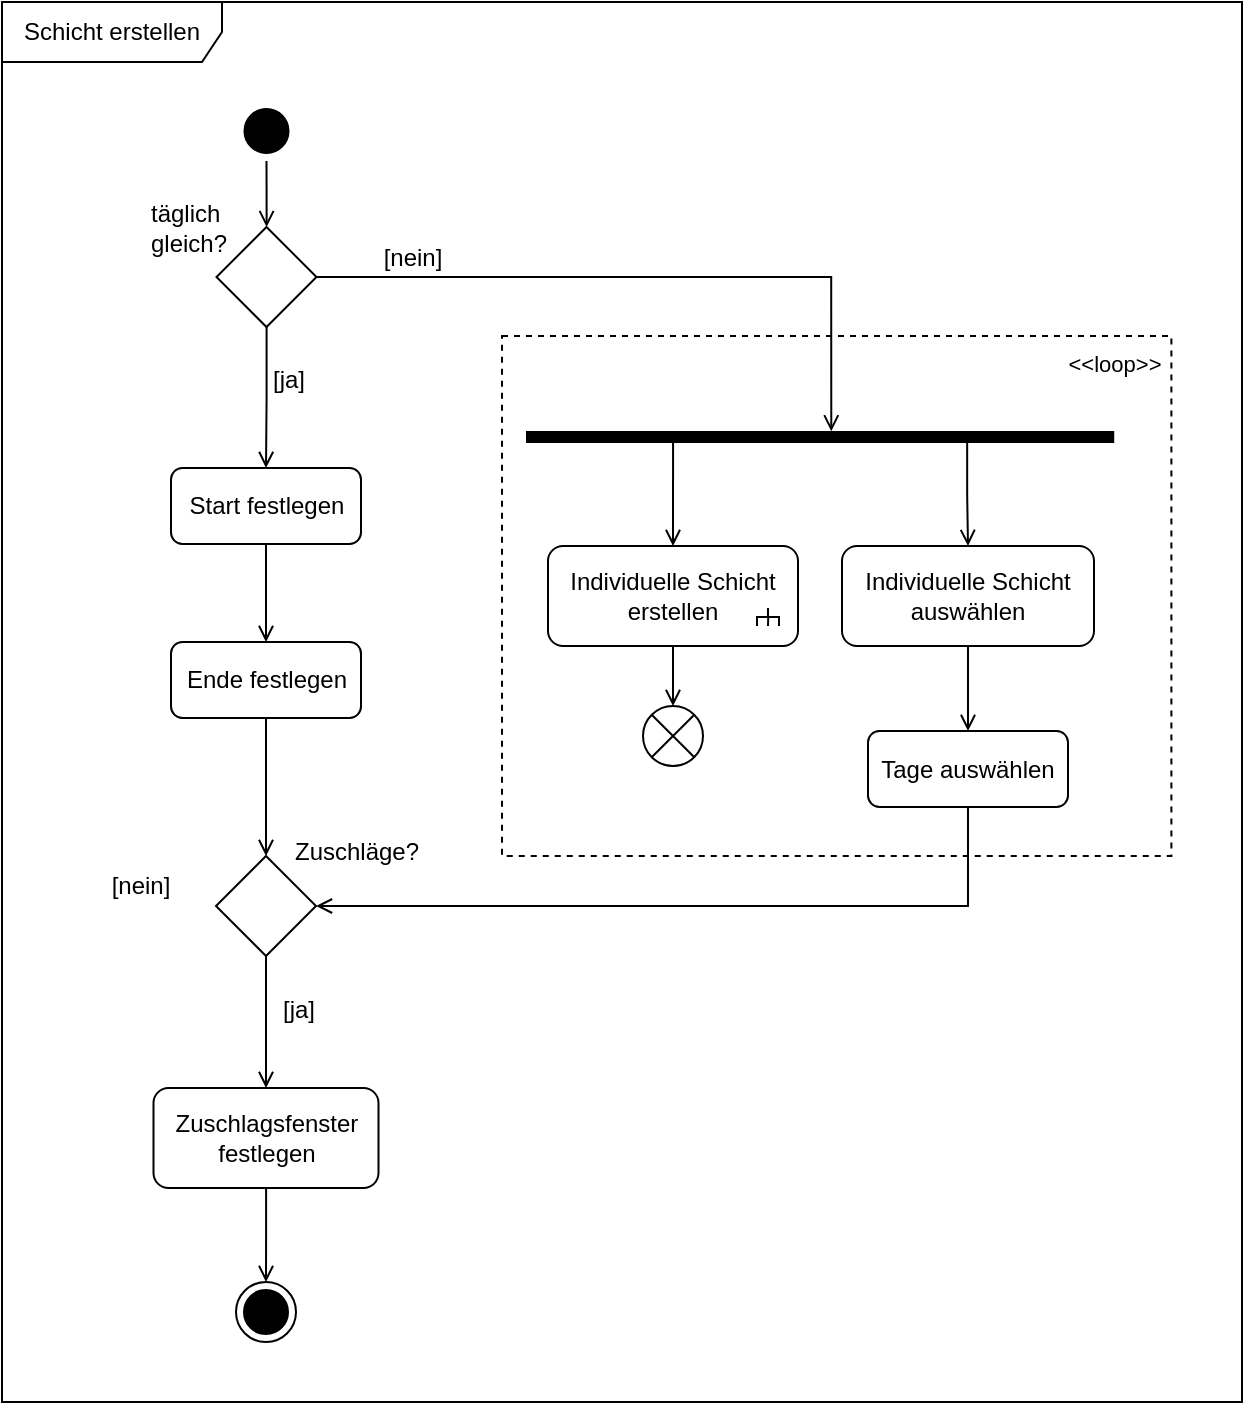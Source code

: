 <mxfile version="24.4.4" type="github">
  <diagram name="Seite-1" id="ijxSJY4iW0NVXkuyTtQ2">
    <mxGraphModel dx="1436" dy="727" grid="1" gridSize="10" guides="1" tooltips="1" connect="1" arrows="1" fold="1" page="1" pageScale="1" pageWidth="840" pageHeight="1000" math="0" shadow="0">
      <root>
        <mxCell id="0" />
        <mxCell id="1" parent="0" />
        <mxCell id="voA5N1quLIx8qBJNOCc8-8" value="" style="fontStyle=0;dashed=1;html=1;whiteSpace=wrap;fontFamily=Helvetica;fontSize=11;fontColor=default;labelBackgroundColor=none;textOpacity=0;fillColor=none;" parent="1" vertex="1">
          <mxGeometry x="420" y="207" width="334.69" height="260" as="geometry" />
        </mxCell>
        <mxCell id="tlcZT1eQ2LUNHYH_i1Qd-1" value="Schicht erstellen" style="shape=umlFrame;whiteSpace=wrap;html=1;pointerEvents=0;width=110;height=30;" parent="1" vertex="1">
          <mxGeometry x="170" y="40" width="620" height="700" as="geometry" />
        </mxCell>
        <mxCell id="tlcZT1eQ2LUNHYH_i1Qd-50" style="edgeStyle=orthogonalEdgeStyle;rounded=0;orthogonalLoop=1;jettySize=auto;html=1;endArrow=open;endFill=0;" parent="1" source="tlcZT1eQ2LUNHYH_i1Qd-2" target="tlcZT1eQ2LUNHYH_i1Qd-7" edge="1">
          <mxGeometry relative="1" as="geometry" />
        </mxCell>
        <mxCell id="tlcZT1eQ2LUNHYH_i1Qd-2" value="" style="ellipse;html=1;shape=startState;fillColor=#000000;strokeColor=#000000;" parent="1" vertex="1">
          <mxGeometry x="287.25" y="89.5" width="30" height="30" as="geometry" />
        </mxCell>
        <mxCell id="tlcZT1eQ2LUNHYH_i1Qd-16" style="edgeStyle=orthogonalEdgeStyle;rounded=0;orthogonalLoop=1;jettySize=auto;html=1;entryX=0.5;entryY=0;entryDx=0;entryDy=0;endArrow=open;endFill=0;" parent="1" source="tlcZT1eQ2LUNHYH_i1Qd-6" target="tlcZT1eQ2LUNHYH_i1Qd-11" edge="1">
          <mxGeometry relative="1" as="geometry" />
        </mxCell>
        <mxCell id="tlcZT1eQ2LUNHYH_i1Qd-6" value="Start festlegen" style="rounded=1;whiteSpace=wrap;html=1;" parent="1" vertex="1">
          <mxGeometry x="254.5" y="273" width="95" height="38" as="geometry" />
        </mxCell>
        <mxCell id="tlcZT1eQ2LUNHYH_i1Qd-8" style="edgeStyle=orthogonalEdgeStyle;rounded=0;orthogonalLoop=1;jettySize=auto;html=1;entryX=0.5;entryY=0;entryDx=0;entryDy=0;endArrow=open;endFill=0;" parent="1" source="tlcZT1eQ2LUNHYH_i1Qd-7" target="tlcZT1eQ2LUNHYH_i1Qd-6" edge="1">
          <mxGeometry relative="1" as="geometry" />
        </mxCell>
        <mxCell id="tlcZT1eQ2LUNHYH_i1Qd-22" style="edgeStyle=orthogonalEdgeStyle;rounded=0;orthogonalLoop=1;jettySize=auto;html=1;entryX=0.519;entryY=0.217;entryDx=0;entryDy=0;endArrow=open;endFill=0;entryPerimeter=0;" parent="1" source="tlcZT1eQ2LUNHYH_i1Qd-7" target="voA5N1quLIx8qBJNOCc8-2" edge="1">
          <mxGeometry relative="1" as="geometry">
            <mxPoint x="540" y="210.5" as="targetPoint" />
          </mxGeometry>
        </mxCell>
        <mxCell id="tlcZT1eQ2LUNHYH_i1Qd-7" value="" style="rhombus;whiteSpace=wrap;html=1;" parent="1" vertex="1">
          <mxGeometry x="277.25" y="152.5" width="50" height="50" as="geometry" />
        </mxCell>
        <mxCell id="tlcZT1eQ2LUNHYH_i1Qd-10" value="täglich&amp;nbsp;&lt;div&gt;gleich?&lt;/div&gt;" style="text;html=1;align=center;verticalAlign=middle;resizable=0;points=[];autosize=1;strokeColor=none;fillColor=none;" parent="1" vertex="1">
          <mxGeometry x="233" y="132.5" width="60" height="40" as="geometry" />
        </mxCell>
        <mxCell id="aRmx6RTmCWR96EIn4hH9-3" style="edgeStyle=orthogonalEdgeStyle;rounded=0;orthogonalLoop=1;jettySize=auto;html=1;endArrow=open;endFill=0;" parent="1" source="tlcZT1eQ2LUNHYH_i1Qd-11" target="tlcZT1eQ2LUNHYH_i1Qd-13" edge="1">
          <mxGeometry relative="1" as="geometry" />
        </mxCell>
        <mxCell id="tlcZT1eQ2LUNHYH_i1Qd-11" value="Ende festlegen" style="rounded=1;whiteSpace=wrap;html=1;" parent="1" vertex="1">
          <mxGeometry x="254.5" y="360" width="95" height="38" as="geometry" />
        </mxCell>
        <mxCell id="voA5N1quLIx8qBJNOCc8-9" style="edgeStyle=orthogonalEdgeStyle;rounded=0;orthogonalLoop=1;jettySize=auto;html=1;entryX=0.5;entryY=0;entryDx=0;entryDy=0;strokeColor=default;align=center;verticalAlign=middle;fontFamily=Helvetica;fontSize=11;fontColor=default;labelBackgroundColor=default;endArrow=open;endFill=0;" parent="1" source="tlcZT1eQ2LUNHYH_i1Qd-12" target="tlcZT1eQ2LUNHYH_i1Qd-32" edge="1">
          <mxGeometry relative="1" as="geometry" />
        </mxCell>
        <mxCell id="tlcZT1eQ2LUNHYH_i1Qd-12" value="Zuschlagsf&lt;span style=&quot;background-color: initial;&quot;&gt;enster festlegen&lt;/span&gt;" style="rounded=1;whiteSpace=wrap;html=1;" parent="1" vertex="1">
          <mxGeometry x="245.75" y="583" width="112.5" height="50" as="geometry" />
        </mxCell>
        <mxCell id="tlcZT1eQ2LUNHYH_i1Qd-15" style="edgeStyle=orthogonalEdgeStyle;rounded=0;orthogonalLoop=1;jettySize=auto;html=1;entryX=0.5;entryY=0;entryDx=0;entryDy=0;endArrow=open;endFill=0;exitX=0.5;exitY=1;exitDx=0;exitDy=0;" parent="1" source="tlcZT1eQ2LUNHYH_i1Qd-13" target="tlcZT1eQ2LUNHYH_i1Qd-12" edge="1">
          <mxGeometry relative="1" as="geometry" />
        </mxCell>
        <mxCell id="tlcZT1eQ2LUNHYH_i1Qd-13" value="" style="rhombus;whiteSpace=wrap;html=1;" parent="1" vertex="1">
          <mxGeometry x="277" y="467" width="50" height="50" as="geometry" />
        </mxCell>
        <mxCell id="voA5N1quLIx8qBJNOCc8-7" style="edgeStyle=orthogonalEdgeStyle;rounded=0;orthogonalLoop=1;jettySize=auto;html=1;exitX=0.5;exitY=1;exitDx=0;exitDy=0;entryX=0.5;entryY=0;entryDx=0;entryDy=0;strokeColor=default;align=center;verticalAlign=middle;fontFamily=Helvetica;fontSize=11;fontColor=default;labelBackgroundColor=default;endArrow=open;endFill=0;" parent="1" source="tlcZT1eQ2LUNHYH_i1Qd-21" target="voA5N1quLIx8qBJNOCc8-6" edge="1">
          <mxGeometry relative="1" as="geometry" />
        </mxCell>
        <mxCell id="tlcZT1eQ2LUNHYH_i1Qd-21" value="Individuelle Schicht erstellen" style="rounded=1;whiteSpace=wrap;html=1;" parent="1" vertex="1">
          <mxGeometry x="443" y="312" width="125" height="50" as="geometry" />
        </mxCell>
        <mxCell id="tlcZT1eQ2LUNHYH_i1Qd-23" value="Zuschläge?" style="text;html=1;align=center;verticalAlign=middle;resizable=0;points=[];autosize=1;strokeColor=none;fillColor=none;" parent="1" vertex="1">
          <mxGeometry x="302" y="450" width="90" height="30" as="geometry" />
        </mxCell>
        <mxCell id="tlcZT1eQ2LUNHYH_i1Qd-29" value="[nein]" style="text;html=1;align=center;verticalAlign=middle;resizable=0;points=[];autosize=1;strokeColor=none;fillColor=none;" parent="1" vertex="1">
          <mxGeometry x="349.5" y="152.5" width="50" height="30" as="geometry" />
        </mxCell>
        <mxCell id="tlcZT1eQ2LUNHYH_i1Qd-30" value="[ja]" style="text;html=1;align=center;verticalAlign=middle;resizable=0;points=[];autosize=1;strokeColor=none;fillColor=none;" parent="1" vertex="1">
          <mxGeometry x="293" y="213.5" width="40" height="30" as="geometry" />
        </mxCell>
        <mxCell id="tlcZT1eQ2LUNHYH_i1Qd-32" value="" style="ellipse;html=1;shape=endState;fillColor=strokeColor;" parent="1" vertex="1">
          <mxGeometry x="287" y="680" width="30" height="30" as="geometry" />
        </mxCell>
        <mxCell id="tlcZT1eQ2LUNHYH_i1Qd-34" value="[ja]" style="text;html=1;align=center;verticalAlign=middle;resizable=0;points=[];autosize=1;strokeColor=none;fillColor=none;" parent="1" vertex="1">
          <mxGeometry x="298" y="529" width="40" height="30" as="geometry" />
        </mxCell>
        <mxCell id="tlcZT1eQ2LUNHYH_i1Qd-35" value="[nein]" style="text;html=1;align=center;verticalAlign=middle;resizable=0;points=[];autosize=1;strokeColor=none;fillColor=none;" parent="1" vertex="1">
          <mxGeometry x="214" y="467" width="50" height="30" as="geometry" />
        </mxCell>
        <mxCell id="tlcZT1eQ2LUNHYH_i1Qd-52" style="edgeStyle=orthogonalEdgeStyle;rounded=0;orthogonalLoop=1;jettySize=auto;html=1;entryX=0.5;entryY=0;entryDx=0;entryDy=0;endArrow=open;endFill=0;exitX=0.5;exitY=1;exitDx=0;exitDy=0;" parent="1" source="tlcZT1eQ2LUNHYH_i1Qd-41" target="tlcZT1eQ2LUNHYH_i1Qd-51" edge="1">
          <mxGeometry relative="1" as="geometry">
            <mxPoint x="592.98" y="482" as="sourcePoint" />
          </mxGeometry>
        </mxCell>
        <mxCell id="tlcZT1eQ2LUNHYH_i1Qd-41" value="Individuelle Schicht auswählen" style="rounded=1;whiteSpace=wrap;html=1;" parent="1" vertex="1">
          <mxGeometry x="590" y="312" width="126" height="50" as="geometry" />
        </mxCell>
        <mxCell id="tlcZT1eQ2LUNHYH_i1Qd-51" value="Tage auswählen" style="rounded=1;whiteSpace=wrap;html=1;" parent="1" vertex="1">
          <mxGeometry x="603" y="404.5" width="100" height="38" as="geometry" />
        </mxCell>
        <mxCell id="tlcZT1eQ2LUNHYH_i1Qd-54" style="edgeStyle=orthogonalEdgeStyle;rounded=0;orthogonalLoop=1;jettySize=auto;html=1;entryX=1;entryY=0.5;entryDx=0;entryDy=0;endArrow=open;endFill=0;exitX=0.5;exitY=1;exitDx=0;exitDy=0;" parent="1" source="tlcZT1eQ2LUNHYH_i1Qd-51" target="tlcZT1eQ2LUNHYH_i1Qd-13" edge="1">
          <mxGeometry relative="1" as="geometry">
            <mxPoint x="611" y="539.5" as="targetPoint" />
          </mxGeometry>
        </mxCell>
        <mxCell id="aRmx6RTmCWR96EIn4hH9-4" value="" style="strokeWidth=1;html=1;shape=mxgraph.flowchart.annotation_2;align=left;labelPosition=right;pointerEvents=1;rotation=90;" parent="1" vertex="1">
          <mxGeometry x="548.5" y="342" width="9" height="11" as="geometry" />
        </mxCell>
        <mxCell id="aRmx6RTmCWR96EIn4hH9-5" value="" style="endArrow=none;html=1;rounded=0;entryX=0.519;entryY=0.49;entryDx=0;entryDy=0;entryPerimeter=0;exitX=1;exitY=0.5;exitDx=0;exitDy=0;exitPerimeter=0;strokeWidth=1;" parent="1" source="aRmx6RTmCWR96EIn4hH9-4" target="aRmx6RTmCWR96EIn4hH9-4" edge="1">
          <mxGeometry width="50" height="50" relative="1" as="geometry">
            <mxPoint x="109" y="472" as="sourcePoint" />
            <mxPoint x="172" y="502" as="targetPoint" />
          </mxGeometry>
        </mxCell>
        <mxCell id="voA5N1quLIx8qBJNOCc8-3" style="edgeStyle=orthogonalEdgeStyle;rounded=0;orthogonalLoop=1;jettySize=auto;html=1;exitX=0.25;exitY=0.5;exitDx=0;exitDy=0;exitPerimeter=0;entryX=0.5;entryY=0;entryDx=0;entryDy=0;strokeColor=default;align=center;verticalAlign=middle;fontFamily=Helvetica;fontSize=11;fontColor=default;labelBackgroundColor=default;endArrow=open;endFill=0;" parent="1" source="voA5N1quLIx8qBJNOCc8-2" target="tlcZT1eQ2LUNHYH_i1Qd-21" edge="1">
          <mxGeometry relative="1" as="geometry" />
        </mxCell>
        <mxCell id="voA5N1quLIx8qBJNOCc8-4" style="edgeStyle=orthogonalEdgeStyle;rounded=0;orthogonalLoop=1;jettySize=auto;html=1;exitX=0.75;exitY=0.5;exitDx=0;exitDy=0;exitPerimeter=0;entryX=0.5;entryY=0;entryDx=0;entryDy=0;strokeColor=default;align=center;verticalAlign=middle;fontFamily=Helvetica;fontSize=11;fontColor=default;labelBackgroundColor=default;endArrow=open;endFill=0;" parent="1" source="voA5N1quLIx8qBJNOCc8-2" target="tlcZT1eQ2LUNHYH_i1Qd-41" edge="1">
          <mxGeometry relative="1" as="geometry" />
        </mxCell>
        <mxCell id="voA5N1quLIx8qBJNOCc8-2" value="" style="shape=line;html=1;strokeWidth=6;strokeColor=#000000;fillColor=#000000;fontFamily=Helvetica;fontSize=11;fontColor=default;labelBackgroundColor=default;" parent="1" vertex="1">
          <mxGeometry x="432" y="252.5" width="294.11" height="10" as="geometry" />
        </mxCell>
        <mxCell id="voA5N1quLIx8qBJNOCc8-6" value="" style="shape=sumEllipse;perimeter=ellipsePerimeter;html=1;backgroundOutline=1;fontFamily=Helvetica;fontSize=11;fontColor=default;labelBackgroundColor=default;" parent="1" vertex="1">
          <mxGeometry x="490.5" y="392" width="30" height="30" as="geometry" />
        </mxCell>
        <mxCell id="voA5N1quLIx8qBJNOCc8-10" value="&amp;lt;&amp;lt;loop&amp;gt;&amp;gt;" style="text;html=1;align=center;verticalAlign=middle;resizable=0;points=[];autosize=1;strokeColor=none;fillColor=none;fontFamily=Helvetica;fontSize=11;fontColor=default;labelBackgroundColor=default;" parent="1" vertex="1">
          <mxGeometry x="691" y="205.5" width="70" height="30" as="geometry" />
        </mxCell>
      </root>
    </mxGraphModel>
  </diagram>
</mxfile>
